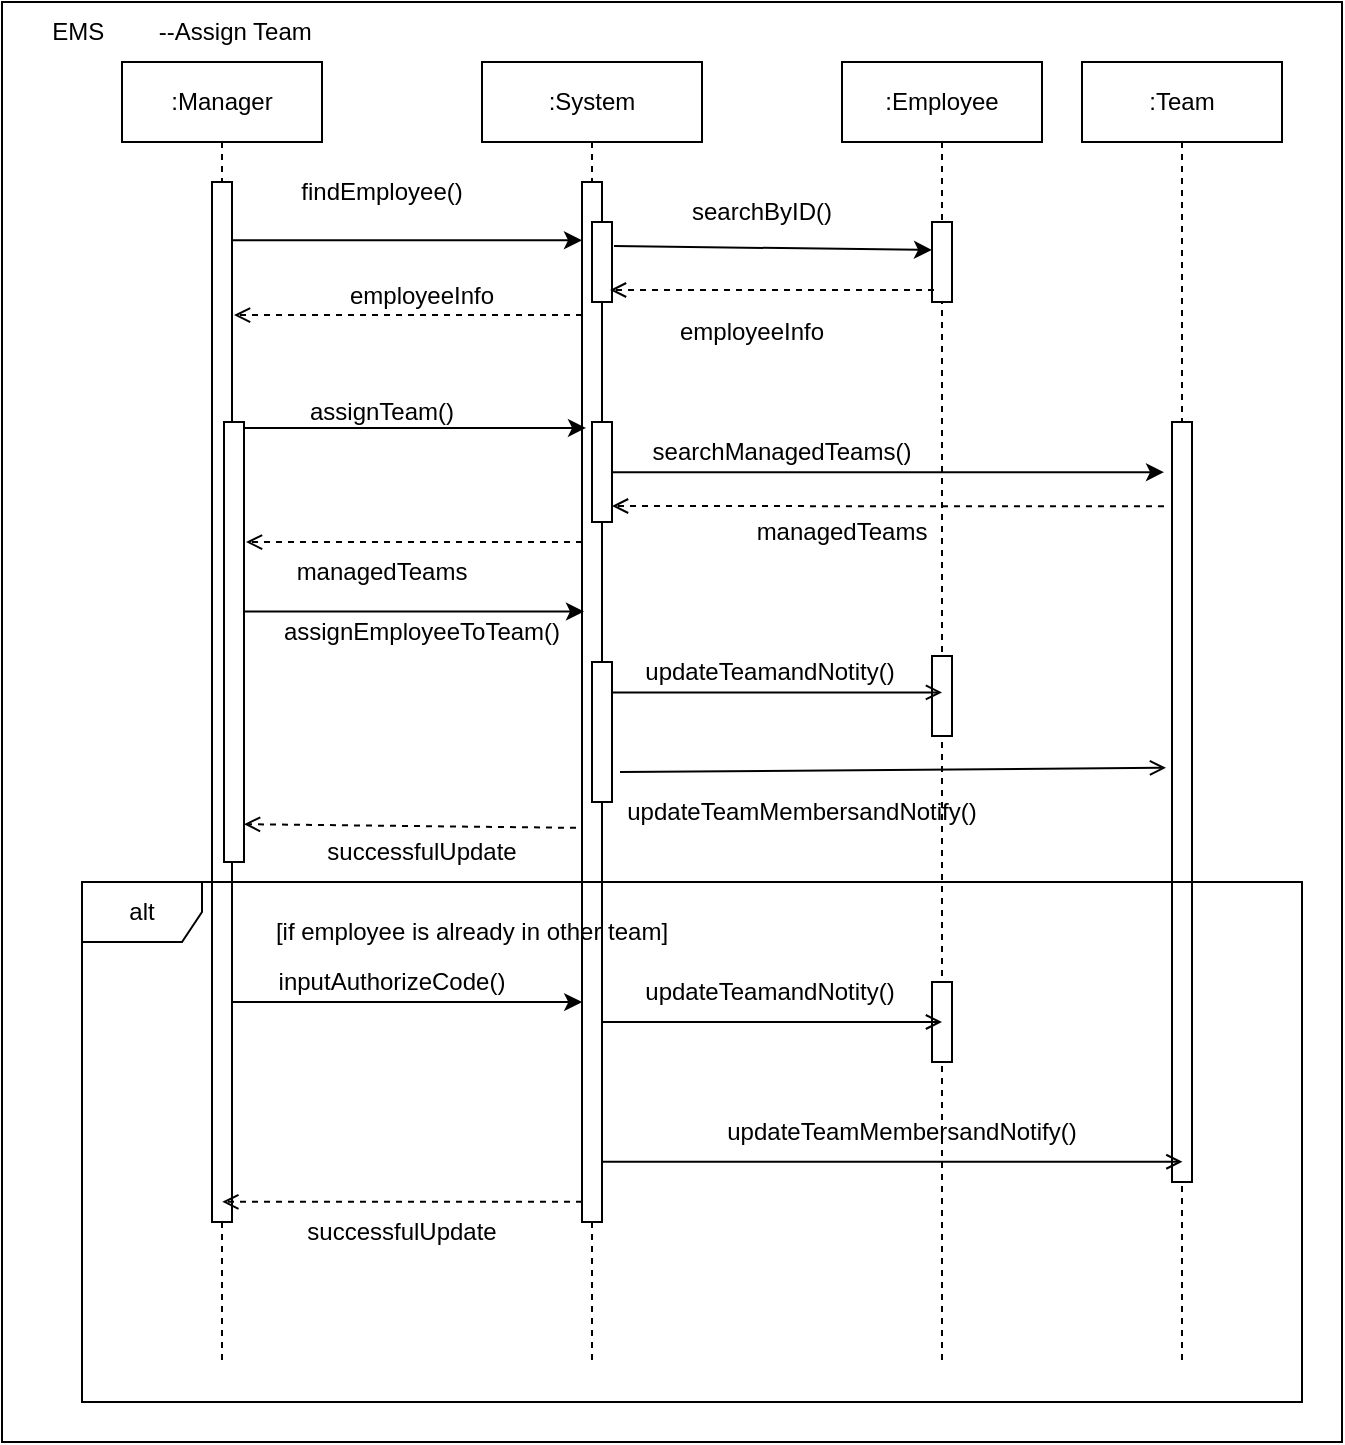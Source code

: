 <mxfile version="20.6.0" type="device"><diagram id="kgpKYQtTHZ0yAKxKKP6v" name="Page-1"><mxGraphModel dx="1422" dy="794" grid="1" gridSize="10" guides="1" tooltips="1" connect="1" arrows="1" fold="1" page="1" pageScale="1" pageWidth="850" pageHeight="1100" math="0" shadow="0"><root><mxCell id="0"/><mxCell id="1" parent="0"/><mxCell id="GNIPV4gWeDWY7IBdn3jq-2" value="" style="rounded=0;whiteSpace=wrap;html=1;" parent="1" vertex="1"><mxGeometry x="20" y="30" width="670" height="720" as="geometry"/></mxCell><mxCell id="GNIPV4gWeDWY7IBdn3jq-5" value=":Manager" style="shape=umlLifeline;perimeter=lifelinePerimeter;whiteSpace=wrap;html=1;container=1;collapsible=0;recursiveResize=0;outlineConnect=0;" parent="1" vertex="1"><mxGeometry x="80" y="60" width="100" height="650" as="geometry"/></mxCell><mxCell id="GNIPV4gWeDWY7IBdn3jq-22" value="" style="html=1;points=[];perimeter=orthogonalPerimeter;" parent="GNIPV4gWeDWY7IBdn3jq-5" vertex="1"><mxGeometry x="45" y="60" width="10" height="520" as="geometry"/></mxCell><mxCell id="GNIPV4gWeDWY7IBdn3jq-39" value="" style="html=1;points=[];perimeter=orthogonalPerimeter;" parent="GNIPV4gWeDWY7IBdn3jq-5" vertex="1"><mxGeometry x="51" y="180" width="10" height="220" as="geometry"/></mxCell><mxCell id="GNIPV4gWeDWY7IBdn3jq-6" value=":Team&lt;span style=&quot;caret-color: rgba(0, 0, 0, 0); color: rgba(0, 0, 0, 0); font-family: monospace; font-size: 0px; text-align: start;&quot;&gt;%3CmxGraphModel%3E%3Croot%3E%3CmxCell%20id%3D%220%22%2F%3E%3CmxCell%20id%3D%221%22%20parent%3D%220%22%2F%3E%3CmxCell%20id%3D%222%22%20value%3D%22%3AEmployee%22%20style%3D%22shape%3DumlLifeline%3Bperimeter%3DlifelinePerimeter%3BwhiteSpace%3Dwrap%3Bhtml%3D1%3Bcontainer%3D1%3Bcollapsible%3D0%3BrecursiveResize%3D0%3BoutlineConnect%3D0%3B%22%20vertex%3D%221%22%20parent%3D%221%22%3E%3CmxGeometry%20x%3D%2270%22%20y%3D%2260%22%20width%3D%22100%22%20height%3D%22300%22%20as%3D%22geometry%22%2F%3E%3C%2FmxCell%3E%3C%2Froot%3E%3C%2FmxGraphModel%3E&lt;/span&gt;" style="shape=umlLifeline;perimeter=lifelinePerimeter;whiteSpace=wrap;html=1;container=1;collapsible=0;recursiveResize=0;outlineConnect=0;" parent="1" vertex="1"><mxGeometry x="560" y="60" width="100" height="650" as="geometry"/></mxCell><mxCell id="GNIPV4gWeDWY7IBdn3jq-43" value="" style="html=1;points=[];perimeter=orthogonalPerimeter;" parent="GNIPV4gWeDWY7IBdn3jq-6" vertex="1"><mxGeometry x="45" y="180" width="10" height="380" as="geometry"/></mxCell><mxCell id="GNIPV4gWeDWY7IBdn3jq-8" value="EMS&lt;span style=&quot;white-space: pre;&quot;&gt;&#9;--Assign Team&lt;/span&gt;" style="text;html=1;strokeColor=none;fillColor=none;align=center;verticalAlign=middle;whiteSpace=wrap;rounded=0;" parent="1" vertex="1"><mxGeometry x="20" y="30" width="180" height="30" as="geometry"/></mxCell><mxCell id="GNIPV4gWeDWY7IBdn3jq-9" value=":System&lt;span style=&quot;caret-color: rgba(0, 0, 0, 0); color: rgba(0, 0, 0, 0); font-family: monospace; font-size: 0px; text-align: start;&quot;&gt;%3CmxGraphModel%3E%3Croot%3E%3CmxCell%20id%3D%220%22%2F%3E%3CmxCell%20id%3D%221%22%20parent%3D%220%22%2F%3E%3CmxCell%20id%3D%222%22%20value%3D%22%3AEmployee%22%20style%3D%22shape%3DumlLifeline%3Bperimeter%3DlifelinePerimeter%3BwhiteSpace%3Dwrap%3Bhtml%3D1%3Bcontainer%3D1%3Bcollapsible%3D0%3BrecursiveResize%3D0%3BoutlineConnect%3D0%3B%22%20vertex%3D%221%22%20parent%3D%221%22%3E%3CmxGeometry%20x%3D%2270%22%20y%3D%2260%22%20width%3D%22100%22%20height%3D%22300%22%20as%3D%22geometry%22%2F%3E%3C%2FmxCell%3E%3C%2Froot%3E%3C%2FmxGraphMode&lt;/span&gt;" style="shape=umlLifeline;perimeter=lifelinePerimeter;whiteSpace=wrap;html=1;container=1;collapsible=0;recursiveResize=0;outlineConnect=0;" parent="1" vertex="1"><mxGeometry x="260" y="60" width="110" height="650" as="geometry"/></mxCell><mxCell id="GNIPV4gWeDWY7IBdn3jq-28" value="" style="html=1;points=[];perimeter=orthogonalPerimeter;" parent="GNIPV4gWeDWY7IBdn3jq-9" vertex="1"><mxGeometry x="50" y="60" width="10" height="520" as="geometry"/></mxCell><mxCell id="GNIPV4gWeDWY7IBdn3jq-37" value="" style="html=1;points=[];perimeter=orthogonalPerimeter;" parent="GNIPV4gWeDWY7IBdn3jq-9" vertex="1"><mxGeometry x="55" y="80" width="10" height="40" as="geometry"/></mxCell><mxCell id="GNIPV4gWeDWY7IBdn3jq-40" value="" style="html=1;points=[];perimeter=orthogonalPerimeter;" parent="GNIPV4gWeDWY7IBdn3jq-9" vertex="1"><mxGeometry x="55" y="180" width="10" height="50" as="geometry"/></mxCell><mxCell id="5nsLKQv0I0gIh-Yt6CsO-1" value="" style="html=1;points=[];perimeter=orthogonalPerimeter;" vertex="1" parent="GNIPV4gWeDWY7IBdn3jq-9"><mxGeometry x="55" y="300" width="10" height="70" as="geometry"/></mxCell><mxCell id="GNIPV4gWeDWY7IBdn3jq-21" value=":Employee" style="shape=umlLifeline;perimeter=lifelinePerimeter;whiteSpace=wrap;html=1;container=1;collapsible=0;recursiveResize=0;outlineConnect=0;" parent="1" vertex="1"><mxGeometry x="440" y="60" width="100" height="650" as="geometry"/></mxCell><mxCell id="GNIPV4gWeDWY7IBdn3jq-25" value="" style="html=1;points=[];perimeter=orthogonalPerimeter;" parent="GNIPV4gWeDWY7IBdn3jq-21" vertex="1"><mxGeometry x="45" y="80" width="10" height="40" as="geometry"/></mxCell><mxCell id="GNIPV4gWeDWY7IBdn3jq-56" value="" style="html=1;points=[];perimeter=orthogonalPerimeter;" parent="GNIPV4gWeDWY7IBdn3jq-21" vertex="1"><mxGeometry x="45" y="297" width="10" height="40" as="geometry"/></mxCell><mxCell id="GNIPV4gWeDWY7IBdn3jq-23" style="edgeStyle=none;rounded=0;orthogonalLoop=1;jettySize=auto;html=1;entryX=0;entryY=0.056;entryDx=0;entryDy=0;entryPerimeter=0;" parent="1" source="GNIPV4gWeDWY7IBdn3jq-22" target="GNIPV4gWeDWY7IBdn3jq-28" edge="1"><mxGeometry relative="1" as="geometry"><mxPoint x="270" y="139.95" as="targetPoint"/></mxGeometry></mxCell><mxCell id="GNIPV4gWeDWY7IBdn3jq-24" value="findEmployee()" style="text;html=1;strokeColor=none;fillColor=none;align=center;verticalAlign=middle;whiteSpace=wrap;rounded=0;" parent="1" vertex="1"><mxGeometry x="180" y="110" width="60" height="30" as="geometry"/></mxCell><mxCell id="GNIPV4gWeDWY7IBdn3jq-29" style="edgeStyle=none;rounded=0;orthogonalLoop=1;jettySize=auto;html=1;exitX=1.1;exitY=0.3;exitDx=0;exitDy=0;exitPerimeter=0;entryX=0;entryY=0.35;entryDx=0;entryDy=0;entryPerimeter=0;" parent="1" source="GNIPV4gWeDWY7IBdn3jq-37" target="GNIPV4gWeDWY7IBdn3jq-25" edge="1"><mxGeometry relative="1" as="geometry"><mxPoint x="480" y="150" as="targetPoint"/></mxGeometry></mxCell><mxCell id="GNIPV4gWeDWY7IBdn3jq-27" value="searchByID()" style="text;html=1;strokeColor=none;fillColor=none;align=center;verticalAlign=middle;whiteSpace=wrap;rounded=0;" parent="1" vertex="1"><mxGeometry x="370" y="120" width="60" height="30" as="geometry"/></mxCell><mxCell id="GNIPV4gWeDWY7IBdn3jq-31" style="edgeStyle=none;rounded=0;orthogonalLoop=1;jettySize=auto;html=1;entryX=0.9;entryY=0.85;entryDx=0;entryDy=0;entryPerimeter=0;endArrow=open;endFill=0;dashed=1;exitX=0.1;exitY=0.85;exitDx=0;exitDy=0;exitPerimeter=0;" parent="1" source="GNIPV4gWeDWY7IBdn3jq-25" target="GNIPV4gWeDWY7IBdn3jq-37" edge="1"><mxGeometry relative="1" as="geometry"><mxPoint x="480" y="170" as="sourcePoint"/></mxGeometry></mxCell><mxCell id="GNIPV4gWeDWY7IBdn3jq-34" value="employeeInfo" style="text;html=1;strokeColor=none;fillColor=none;align=center;verticalAlign=middle;whiteSpace=wrap;rounded=0;" parent="1" vertex="1"><mxGeometry x="365" y="180" width="60" height="30" as="geometry"/></mxCell><mxCell id="GNIPV4gWeDWY7IBdn3jq-35" style="edgeStyle=none;rounded=0;orthogonalLoop=1;jettySize=auto;html=1;entryX=1.1;entryY=0.128;entryDx=0;entryDy=0;entryPerimeter=0;endArrow=open;endFill=0;dashed=1;" parent="1" source="GNIPV4gWeDWY7IBdn3jq-28" target="GNIPV4gWeDWY7IBdn3jq-22" edge="1"><mxGeometry relative="1" as="geometry"/></mxCell><mxCell id="GNIPV4gWeDWY7IBdn3jq-36" value="employeeInfo" style="text;html=1;strokeColor=none;fillColor=none;align=center;verticalAlign=middle;whiteSpace=wrap;rounded=0;" parent="1" vertex="1"><mxGeometry x="200" y="162" width="60" height="30" as="geometry"/></mxCell><mxCell id="GNIPV4gWeDWY7IBdn3jq-38" style="edgeStyle=none;rounded=0;orthogonalLoop=1;jettySize=auto;html=1;exitX=0.5;exitY=1;exitDx=0;exitDy=0;" parent="1" source="GNIPV4gWeDWY7IBdn3jq-36" target="GNIPV4gWeDWY7IBdn3jq-36" edge="1"><mxGeometry relative="1" as="geometry"/></mxCell><mxCell id="GNIPV4gWeDWY7IBdn3jq-41" style="edgeStyle=none;rounded=0;orthogonalLoop=1;jettySize=auto;html=1;entryX=0.1;entryY=0.413;entryDx=0;entryDy=0;entryPerimeter=0;" parent="1" source="GNIPV4gWeDWY7IBdn3jq-39" target="GNIPV4gWeDWY7IBdn3jq-28" edge="1"><mxGeometry relative="1" as="geometry"><mxPoint x="300" y="330" as="targetPoint"/></mxGeometry></mxCell><mxCell id="GNIPV4gWeDWY7IBdn3jq-42" value="assignTeam()" style="text;html=1;strokeColor=none;fillColor=none;align=center;verticalAlign=middle;whiteSpace=wrap;rounded=0;" parent="1" vertex="1"><mxGeometry x="180" y="220" width="60" height="30" as="geometry"/></mxCell><mxCell id="GNIPV4gWeDWY7IBdn3jq-44" style="edgeStyle=none;rounded=0;orthogonalLoop=1;jettySize=auto;html=1;entryX=-0.4;entryY=0.066;entryDx=0;entryDy=0;entryPerimeter=0;" parent="1" source="GNIPV4gWeDWY7IBdn3jq-40" target="GNIPV4gWeDWY7IBdn3jq-43" edge="1"><mxGeometry relative="1" as="geometry"><mxPoint x="530" y="270" as="targetPoint"/></mxGeometry></mxCell><mxCell id="GNIPV4gWeDWY7IBdn3jq-45" value="searchManagedTeams()" style="text;html=1;strokeColor=none;fillColor=none;align=center;verticalAlign=middle;whiteSpace=wrap;rounded=0;" parent="1" vertex="1"><mxGeometry x="380" y="240" width="60" height="30" as="geometry"/></mxCell><mxCell id="GNIPV4gWeDWY7IBdn3jq-46" style="edgeStyle=none;rounded=0;orthogonalLoop=1;jettySize=auto;html=1;entryX=1;entryY=0.84;entryDx=0;entryDy=0;entryPerimeter=0;endArrow=open;endFill=0;dashed=1;exitX=-0.4;exitY=0.111;exitDx=0;exitDy=0;exitPerimeter=0;" parent="1" source="GNIPV4gWeDWY7IBdn3jq-43" target="GNIPV4gWeDWY7IBdn3jq-40" edge="1"><mxGeometry relative="1" as="geometry"/></mxCell><mxCell id="GNIPV4gWeDWY7IBdn3jq-47" value="managedTeams" style="text;html=1;strokeColor=none;fillColor=none;align=center;verticalAlign=middle;whiteSpace=wrap;rounded=0;" parent="1" vertex="1"><mxGeometry x="410" y="280" width="60" height="30" as="geometry"/></mxCell><mxCell id="GNIPV4gWeDWY7IBdn3jq-49" style="edgeStyle=none;rounded=0;orthogonalLoop=1;jettySize=auto;html=1;entryX=1.1;entryY=0.273;entryDx=0;entryDy=0;entryPerimeter=0;endArrow=open;endFill=0;dashed=1;" parent="1" target="GNIPV4gWeDWY7IBdn3jq-39" edge="1"><mxGeometry relative="1" as="geometry"><mxPoint x="150" y="300" as="targetPoint"/><mxPoint x="310" y="300" as="sourcePoint"/></mxGeometry></mxCell><mxCell id="GNIPV4gWeDWY7IBdn3jq-50" value="managedTeams" style="text;html=1;strokeColor=none;fillColor=none;align=center;verticalAlign=middle;whiteSpace=wrap;rounded=0;" parent="1" vertex="1"><mxGeometry x="180" y="300" width="60" height="30" as="geometry"/></mxCell><mxCell id="GNIPV4gWeDWY7IBdn3jq-52" value="assignEmployeeToTeam()" style="text;html=1;strokeColor=none;fillColor=none;align=center;verticalAlign=middle;whiteSpace=wrap;rounded=0;" parent="1" vertex="1"><mxGeometry x="200" y="330" width="60" height="30" as="geometry"/></mxCell><mxCell id="GNIPV4gWeDWY7IBdn3jq-54" style="edgeStyle=none;rounded=0;orthogonalLoop=1;jettySize=auto;html=1;exitX=0;exitY=0.5;exitDx=0;exitDy=0;" parent="1" source="GNIPV4gWeDWY7IBdn3jq-52" target="GNIPV4gWeDWY7IBdn3jq-52" edge="1"><mxGeometry relative="1" as="geometry"/></mxCell><mxCell id="GNIPV4gWeDWY7IBdn3jq-57" style="edgeStyle=none;rounded=0;orthogonalLoop=1;jettySize=auto;html=1;entryX=0.5;entryY=0.455;entryDx=0;entryDy=0;entryPerimeter=0;endArrow=open;endFill=0;" parent="1" source="5nsLKQv0I0gIh-Yt6CsO-1" target="GNIPV4gWeDWY7IBdn3jq-56" edge="1"><mxGeometry relative="1" as="geometry"/></mxCell><mxCell id="GNIPV4gWeDWY7IBdn3jq-58" value="updateTeamandNotity()" style="text;html=1;strokeColor=none;fillColor=none;align=center;verticalAlign=middle;whiteSpace=wrap;rounded=0;" parent="1" vertex="1"><mxGeometry x="374" y="350" width="60" height="30" as="geometry"/></mxCell><mxCell id="GNIPV4gWeDWY7IBdn3jq-60" style="edgeStyle=none;rounded=0;orthogonalLoop=1;jettySize=auto;html=1;endArrow=open;endFill=0;exitX=1.4;exitY=0.786;exitDx=0;exitDy=0;exitPerimeter=0;entryX=-0.3;entryY=0.455;entryDx=0;entryDy=0;entryPerimeter=0;" parent="1" target="GNIPV4gWeDWY7IBdn3jq-43" edge="1" source="5nsLKQv0I0gIh-Yt6CsO-1"><mxGeometry relative="1" as="geometry"><mxPoint x="340" y="427" as="sourcePoint"/><mxPoint x="600" y="427" as="targetPoint"/></mxGeometry></mxCell><mxCell id="GNIPV4gWeDWY7IBdn3jq-65" value="alt" style="shape=umlFrame;whiteSpace=wrap;html=1;" parent="1" vertex="1"><mxGeometry x="60" y="470" width="610" height="260" as="geometry"/></mxCell><mxCell id="GNIPV4gWeDWY7IBdn3jq-62" style="edgeStyle=none;rounded=0;orthogonalLoop=1;jettySize=auto;html=1;entryX=1;entryY=0.914;entryDx=0;entryDy=0;entryPerimeter=0;endArrow=open;endFill=0;dashed=1;exitX=-0.3;exitY=0.621;exitDx=0;exitDy=0;exitPerimeter=0;" parent="1" source="GNIPV4gWeDWY7IBdn3jq-28" target="GNIPV4gWeDWY7IBdn3jq-39" edge="1"><mxGeometry relative="1" as="geometry"><mxPoint x="270" y="430" as="sourcePoint"/></mxGeometry></mxCell><mxCell id="GNIPV4gWeDWY7IBdn3jq-63" value="successfulUpdate" style="text;html=1;strokeColor=none;fillColor=none;align=center;verticalAlign=middle;whiteSpace=wrap;rounded=0;" parent="1" vertex="1"><mxGeometry x="200" y="440" width="60" height="30" as="geometry"/></mxCell><mxCell id="GNIPV4gWeDWY7IBdn3jq-66" value="[if employee is already in other team]" style="text;html=1;strokeColor=none;fillColor=none;align=center;verticalAlign=middle;whiteSpace=wrap;rounded=0;" parent="1" vertex="1"><mxGeometry x="120" y="480" width="270" height="30" as="geometry"/></mxCell><mxCell id="GNIPV4gWeDWY7IBdn3jq-67" style="edgeStyle=none;rounded=0;orthogonalLoop=1;jettySize=auto;html=1;entryX=-0.3;entryY=0.059;entryDx=0;entryDy=0;entryPerimeter=0;" parent="1" source="GNIPV4gWeDWY7IBdn3jq-39" target="GNIPV4gWeDWY7IBdn3jq-40" edge="1"><mxGeometry relative="1" as="geometry"/></mxCell><mxCell id="GNIPV4gWeDWY7IBdn3jq-68" style="edgeStyle=none;rounded=0;orthogonalLoop=1;jettySize=auto;html=1;entryX=0.41;entryY=0.231;entryDx=0;entryDy=0;entryPerimeter=0;" parent="1" source="GNIPV4gWeDWY7IBdn3jq-22" target="GNIPV4gWeDWY7IBdn3jq-65" edge="1"><mxGeometry relative="1" as="geometry"/></mxCell><mxCell id="GNIPV4gWeDWY7IBdn3jq-69" value="inputAuthorizeCode()" style="text;html=1;strokeColor=none;fillColor=none;align=center;verticalAlign=middle;whiteSpace=wrap;rounded=0;" parent="1" vertex="1"><mxGeometry x="185" y="505" width="60" height="30" as="geometry"/></mxCell><mxCell id="GNIPV4gWeDWY7IBdn3jq-70" value="" style="html=1;points=[];perimeter=orthogonalPerimeter;" parent="1" vertex="1"><mxGeometry x="485" y="520" width="10" height="40" as="geometry"/></mxCell><mxCell id="GNIPV4gWeDWY7IBdn3jq-71" value="updateTeamandNotity()" style="text;html=1;strokeColor=none;fillColor=none;align=center;verticalAlign=middle;whiteSpace=wrap;rounded=0;" parent="1" vertex="1"><mxGeometry x="374" y="510" width="60" height="30" as="geometry"/></mxCell><mxCell id="GNIPV4gWeDWY7IBdn3jq-72" style="edgeStyle=none;rounded=0;orthogonalLoop=1;jettySize=auto;html=1;entryX=0.5;entryY=0.5;entryDx=0;entryDy=0;entryPerimeter=0;endArrow=open;endFill=0;" parent="1" source="GNIPV4gWeDWY7IBdn3jq-28" target="GNIPV4gWeDWY7IBdn3jq-70" edge="1"><mxGeometry relative="1" as="geometry"/></mxCell><mxCell id="GNIPV4gWeDWY7IBdn3jq-74" value="updateTeamMembersandNotify()" style="text;html=1;strokeColor=none;fillColor=none;align=center;verticalAlign=middle;whiteSpace=wrap;rounded=0;" parent="1" vertex="1"><mxGeometry x="440" y="580" width="60" height="30" as="geometry"/></mxCell><mxCell id="GNIPV4gWeDWY7IBdn3jq-75" style="edgeStyle=none;rounded=0;orthogonalLoop=1;jettySize=auto;html=1;entryX=0.902;entryY=0.538;entryDx=0;entryDy=0;entryPerimeter=0;endArrow=open;endFill=0;" parent="1" source="GNIPV4gWeDWY7IBdn3jq-28" target="GNIPV4gWeDWY7IBdn3jq-65" edge="1"><mxGeometry relative="1" as="geometry"/></mxCell><mxCell id="GNIPV4gWeDWY7IBdn3jq-76" style="edgeStyle=none;rounded=0;orthogonalLoop=1;jettySize=auto;html=1;entryX=0.115;entryY=0.615;entryDx=0;entryDy=0;entryPerimeter=0;endArrow=open;endFill=0;dashed=1;" parent="1" source="GNIPV4gWeDWY7IBdn3jq-28" target="GNIPV4gWeDWY7IBdn3jq-65" edge="1"><mxGeometry relative="1" as="geometry"/></mxCell><mxCell id="GNIPV4gWeDWY7IBdn3jq-77" value="successfulUpdate" style="text;html=1;strokeColor=none;fillColor=none;align=center;verticalAlign=middle;whiteSpace=wrap;rounded=0;" parent="1" vertex="1"><mxGeometry x="190" y="630" width="60" height="30" as="geometry"/></mxCell><mxCell id="GNIPV4gWeDWY7IBdn3jq-61" value="updateTeamMembersandNotify()" style="text;html=1;strokeColor=none;fillColor=none;align=center;verticalAlign=middle;whiteSpace=wrap;rounded=0;" parent="1" vertex="1"><mxGeometry x="390" y="420" width="60" height="30" as="geometry"/></mxCell></root></mxGraphModel></diagram></mxfile>